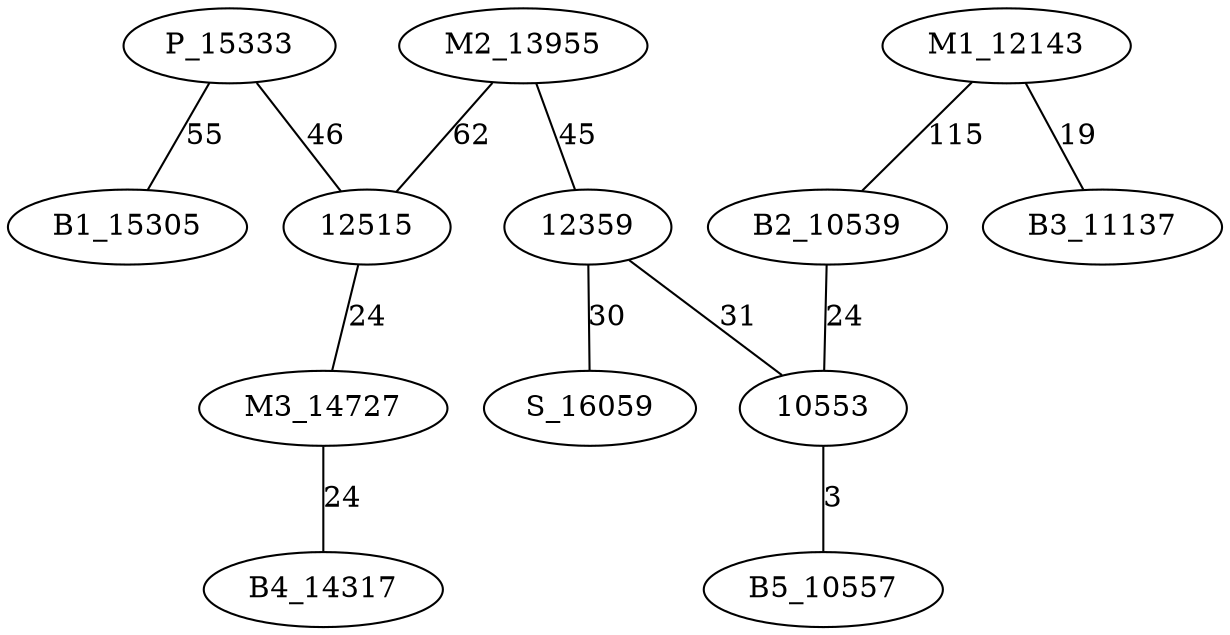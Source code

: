 graph chemin {

	P_15333 -- 12515 [label=46]
	P_15333 -- B1_15305 [label=55]
	M1_12143 -- B2_10539 [label=115]
	M1_12143 -- B3_11137 [label=19]
	M2_13955 -- 12515 [label=62]
	M2_13955 -- 12359 [label=45]
	12515 -- M3_14727 [label=24]
	12359 -- 10553 [label=31]
	12359 -- S_16059 [label=30]
	B2_10539 -- 10553 [label=24]
	M3_14727 -- B4_14317 [label=24]
	10553 -- B5_10557 [label=3]

}
